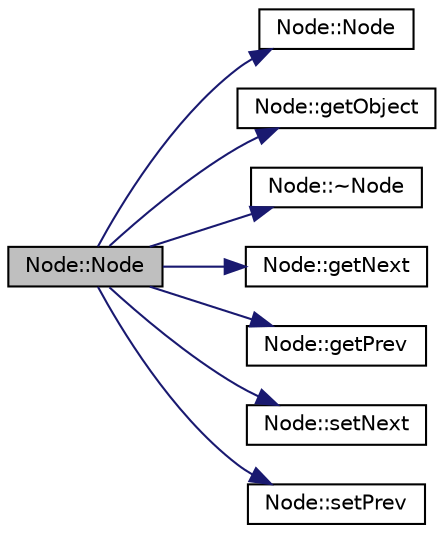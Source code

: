 digraph "Node::Node"
{
  edge [fontname="Helvetica",fontsize="10",labelfontname="Helvetica",labelfontsize="10"];
  node [fontname="Helvetica",fontsize="10",shape=record];
  rankdir="LR";
  Node1 [label="Node::Node",height=0.2,width=0.4,color="black", fillcolor="grey75", style="filled", fontcolor="black"];
  Node1 -> Node2 [color="midnightblue",fontsize="10",style="solid",fontname="Helvetica"];
  Node2 [label="Node::Node",height=0.2,width=0.4,color="black", fillcolor="white", style="filled",URL="$classNode.html#a0ac1d44cfe588be564acf25485029bd8"];
  Node1 -> Node3 [color="midnightblue",fontsize="10",style="solid",fontname="Helvetica"];
  Node3 [label="Node::getObject",height=0.2,width=0.4,color="black", fillcolor="white", style="filled",URL="$classNode.html#ac1c49a2cc713ea6e8e6a22f003843d4b"];
  Node1 -> Node4 [color="midnightblue",fontsize="10",style="solid",fontname="Helvetica"];
  Node4 [label="Node::~Node",height=0.2,width=0.4,color="black", fillcolor="white", style="filled",URL="$classNode.html#ae923d0417581dd19784d55b901f0f7f0"];
  Node1 -> Node5 [color="midnightblue",fontsize="10",style="solid",fontname="Helvetica"];
  Node5 [label="Node::getNext",height=0.2,width=0.4,color="black", fillcolor="white", style="filled",URL="$classNode.html#af8f2d178f274dd254e6e1965971f0fd0"];
  Node1 -> Node6 [color="midnightblue",fontsize="10",style="solid",fontname="Helvetica"];
  Node6 [label="Node::getPrev",height=0.2,width=0.4,color="black", fillcolor="white", style="filled",URL="$classNode.html#af4e96a27c770adc291f2f7a4bc2c538d"];
  Node1 -> Node7 [color="midnightblue",fontsize="10",style="solid",fontname="Helvetica"];
  Node7 [label="Node::setNext",height=0.2,width=0.4,color="black", fillcolor="white", style="filled",URL="$classNode.html#a0f69ba4f73cd616755f4ec0ae9fa7f96"];
  Node1 -> Node8 [color="midnightblue",fontsize="10",style="solid",fontname="Helvetica"];
  Node8 [label="Node::setPrev",height=0.2,width=0.4,color="black", fillcolor="white", style="filled",URL="$classNode.html#a3c292611bdab2cbe724c841c6984fcad"];
}
